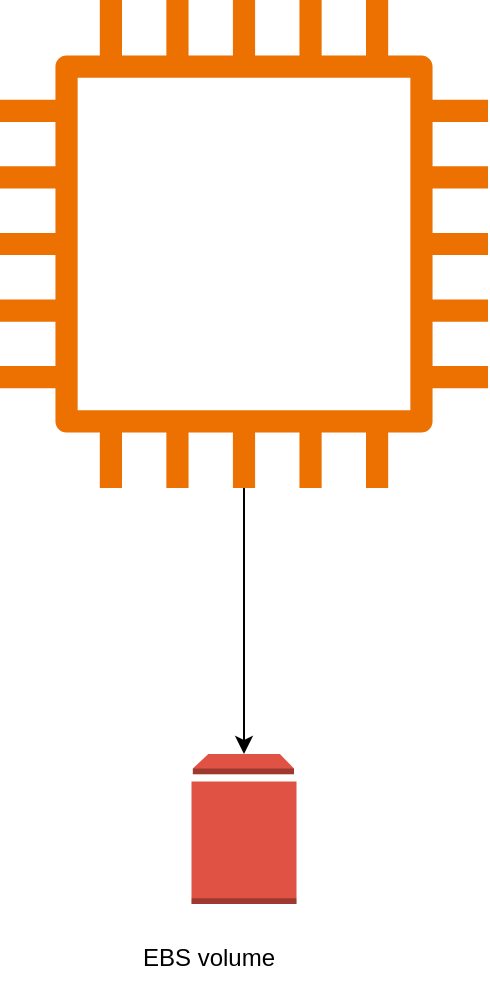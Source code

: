 <mxfile version="26.0.11" pages="5">
  <diagram id="ZJSEUynYbpqVGuFy2GFa" name="Monolithic">
    <mxGraphModel dx="1323" dy="967" grid="0" gridSize="10" guides="1" tooltips="1" connect="1" arrows="1" fold="1" page="0" pageScale="1" pageWidth="827" pageHeight="1169" math="0" shadow="0">
      <root>
        <mxCell id="0" />
        <mxCell id="1" parent="0" />
        <mxCell id="xw8nwb1y8AzhlhE_aosq-1" value="" style="group" vertex="1" connectable="0" parent="1">
          <mxGeometry x="71" y="74" width="244" height="244" as="geometry" />
        </mxCell>
        <mxCell id="xw8nwb1y8AzhlhE_aosq-2" value="" style="sketch=0;outlineConnect=0;fontColor=#232F3E;gradientColor=none;fillColor=#ED7100;strokeColor=none;dashed=0;verticalLabelPosition=bottom;verticalAlign=top;align=center;html=1;fontSize=12;fontStyle=0;aspect=fixed;pointerEvents=1;shape=mxgraph.aws4.instance2;" vertex="1" parent="xw8nwb1y8AzhlhE_aosq-1">
          <mxGeometry width="244" height="244" as="geometry" />
        </mxCell>
        <mxCell id="xw8nwb1y8AzhlhE_aosq-5" value="" style="shape=image;verticalLabelPosition=bottom;labelBackgroundColor=default;verticalAlign=top;aspect=fixed;imageAspect=0;image=https://upload.wikimedia.org/wikipedia/commons/thumb/e/e9/Jenkins_logo.svg/1483px-Jenkins_logo.svg.png;" vertex="1" parent="xw8nwb1y8AzhlhE_aosq-1">
          <mxGeometry x="74" y="59.55" width="84.656" height="116.903" as="geometry" />
        </mxCell>
        <mxCell id="4cW2Etclos8YDCMUYSPg-1" value="" style="outlineConnect=0;dashed=0;verticalLabelPosition=bottom;verticalAlign=top;align=center;html=1;shape=mxgraph.aws3.volume;fillColor=#E05243;gradientColor=none;" vertex="1" parent="1">
          <mxGeometry x="166.75" y="451" width="52.5" height="75" as="geometry" />
        </mxCell>
        <mxCell id="4cW2Etclos8YDCMUYSPg-2" style="edgeStyle=orthogonalEdgeStyle;rounded=0;orthogonalLoop=1;jettySize=auto;html=1;entryX=0.5;entryY=0;entryDx=0;entryDy=0;entryPerimeter=0;" edge="1" parent="1" source="xw8nwb1y8AzhlhE_aosq-2" target="4cW2Etclos8YDCMUYSPg-1">
          <mxGeometry relative="1" as="geometry" />
        </mxCell>
        <mxCell id="eBesJaCpmmaqh-1jpZue-1" value="EBS volume" style="text;html=1;align=center;verticalAlign=middle;resizable=0;points=[];autosize=1;strokeColor=none;fillColor=none;" vertex="1" parent="1">
          <mxGeometry x="133" y="540" width="84" height="26" as="geometry" />
        </mxCell>
      </root>
    </mxGraphModel>
  </diagram>
  <diagram id="taTzox1N2VpIpn76pxyL" name="ASG">
    <mxGraphModel dx="1988" dy="1160" grid="0" gridSize="10" guides="1" tooltips="1" connect="1" arrows="1" fold="1" page="0" pageScale="1" pageWidth="827" pageHeight="1169" math="0" shadow="0">
      <root>
        <mxCell id="0" />
        <mxCell id="1" parent="0" />
        <mxCell id="cARoCcU0C5hK096aahGa-1" value="" style="group" vertex="1" connectable="0" parent="1">
          <mxGeometry x="-373" y="7" width="940.52" height="734" as="geometry" />
        </mxCell>
        <mxCell id="cARoCcU0C5hK096aahGa-2" value="Generic group" style="fillColor=none;strokeColor=#5A6C86;dashed=1;verticalAlign=top;fontStyle=0;fontColor=#5A6C86;whiteSpace=wrap;html=1;" vertex="1" parent="cARoCcU0C5hK096aahGa-1">
          <mxGeometry width="934" height="734" as="geometry" />
        </mxCell>
        <mxCell id="cARoCcU0C5hK096aahGa-3" value="" style="sketch=0;points=[[0,0,0],[0.25,0,0],[0.5,0,0],[0.75,0,0],[1,0,0],[0,1,0],[0.25,1,0],[0.5,1,0],[0.75,1,0],[1,1,0],[0,0.25,0],[0,0.5,0],[0,0.75,0],[1,0.25,0],[1,0.5,0],[1,0.75,0]];outlineConnect=0;fontColor=#232F3E;fillColor=#ED7100;strokeColor=#ffffff;dashed=0;verticalLabelPosition=bottom;verticalAlign=top;align=center;html=1;fontSize=12;fontStyle=0;aspect=fixed;shape=mxgraph.aws4.resourceIcon;resIcon=mxgraph.aws4.auto_scaling2;" vertex="1" parent="cARoCcU0C5hK096aahGa-1">
          <mxGeometry x="428" width="78" height="78" as="geometry" />
        </mxCell>
        <mxCell id="cARoCcU0C5hK096aahGa-4" value="&lt;div style=&quot;&quot;&gt;&lt;span style=&quot;font-size: 21px; background-color: transparent; color: light-dark(rgb(0, 0, 0), rgb(255, 255, 255));&quot;&gt;Jenkins&amp;nbsp;&lt;/span&gt;&lt;/div&gt;&lt;div&gt;&lt;div style=&quot;&quot;&gt;&lt;span style=&quot;font-size: 21px; background-color: transparent; color: light-dark(rgb(0, 0, 0), rgb(255, 255, 255));&quot;&gt;Autoscaling group&lt;/span&gt;&lt;/div&gt;&lt;div style=&quot;&quot;&gt;&lt;font style=&quot;font-size: 21px;&quot;&gt;&lt;br&gt;&lt;/font&gt;&lt;/div&gt;&lt;/div&gt;" style="text;html=1;align=center;verticalAlign=middle;resizable=0;points=[];autosize=1;strokeColor=none;fillColor=none;" vertex="1" parent="cARoCcU0C5hK096aahGa-1">
          <mxGeometry x="368" y="679" width="186" height="88" as="geometry" />
        </mxCell>
        <mxCell id="cARoCcU0C5hK096aahGa-5" style="edgeStyle=orthogonalEdgeStyle;rounded=0;orthogonalLoop=1;jettySize=auto;html=1;" edge="1" parent="cARoCcU0C5hK096aahGa-1" source="cARoCcU0C5hK096aahGa-6" target="cARoCcU0C5hK096aahGa-8">
          <mxGeometry relative="1" as="geometry" />
        </mxCell>
        <mxCell id="cARoCcU0C5hK096aahGa-6" value="" style="sketch=0;outlineConnect=0;fontColor=#232F3E;gradientColor=none;fillColor=#ED7100;strokeColor=none;dashed=0;verticalLabelPosition=bottom;verticalAlign=top;align=center;html=1;fontSize=12;fontStyle=0;aspect=fixed;pointerEvents=1;shape=mxgraph.aws4.instance2;" vertex="1" parent="cARoCcU0C5hK096aahGa-1">
          <mxGeometry x="351.41" y="116" width="244" height="244" as="geometry" />
        </mxCell>
        <mxCell id="cARoCcU0C5hK096aahGa-7" value="" style="shape=image;verticalLabelPosition=bottom;labelBackgroundColor=default;verticalAlign=top;aspect=fixed;imageAspect=0;image=https://upload.wikimedia.org/wikipedia/commons/thumb/e/e9/Jenkins_logo.svg/1483px-Jenkins_logo.svg.png;" vertex="1" parent="cARoCcU0C5hK096aahGa-1">
          <mxGeometry x="431.08" y="179.55" width="84.656" height="116.903" as="geometry" />
        </mxCell>
        <mxCell id="cARoCcU0C5hK096aahGa-8" value="&lt;font style=&quot;font-size: 19px;&quot;&gt;Multi attached EBS Volume&lt;/font&gt;" style="outlineConnect=0;dashed=0;verticalLabelPosition=bottom;verticalAlign=top;align=center;html=1;shape=mxgraph.aws3.volume;fillColor=#E05243;gradientColor=none;" vertex="1" parent="cARoCcU0C5hK096aahGa-1">
          <mxGeometry x="447.16" y="550" width="52.5" height="75" as="geometry" />
        </mxCell>
        <mxCell id="cARoCcU0C5hK096aahGa-9" value="" style="sketch=0;outlineConnect=0;fontColor=#232F3E;gradientColor=none;fillColor=#ED7100;strokeColor=none;dashed=0;verticalLabelPosition=bottom;verticalAlign=top;align=center;html=1;fontSize=12;fontStyle=0;aspect=fixed;pointerEvents=1;shape=mxgraph.aws4.instance2;" vertex="1" parent="cARoCcU0C5hK096aahGa-1">
          <mxGeometry x="625" y="116" width="244" height="244" as="geometry" />
        </mxCell>
        <mxCell id="cARoCcU0C5hK096aahGa-10" value="" style="shape=image;verticalLabelPosition=bottom;labelBackgroundColor=default;verticalAlign=top;aspect=fixed;imageAspect=0;image=https://upload.wikimedia.org/wikipedia/commons/thumb/e/e9/Jenkins_logo.svg/1483px-Jenkins_logo.svg.png;" vertex="1" parent="cARoCcU0C5hK096aahGa-1">
          <mxGeometry x="701" y="179.55" width="84.656" height="116.903" as="geometry" />
        </mxCell>
        <mxCell id="cARoCcU0C5hK096aahGa-11" value="" style="sketch=0;outlineConnect=0;fontColor=#232F3E;gradientColor=none;fillColor=#ED7100;strokeColor=none;dashed=0;verticalLabelPosition=bottom;verticalAlign=top;align=center;html=1;fontSize=12;fontStyle=0;aspect=fixed;pointerEvents=1;shape=mxgraph.aws4.instance2;" vertex="1" parent="cARoCcU0C5hK096aahGa-1">
          <mxGeometry x="31" y="116" width="244" height="244" as="geometry" />
        </mxCell>
        <mxCell id="cARoCcU0C5hK096aahGa-12" value="" style="shape=image;verticalLabelPosition=bottom;labelBackgroundColor=default;verticalAlign=top;aspect=fixed;imageAspect=0;image=https://upload.wikimedia.org/wikipedia/commons/thumb/e/e9/Jenkins_logo.svg/1483px-Jenkins_logo.svg.png;" vertex="1" parent="cARoCcU0C5hK096aahGa-1">
          <mxGeometry x="107" y="179.55" width="84.656" height="116.903" as="geometry" />
        </mxCell>
        <mxCell id="cARoCcU0C5hK096aahGa-13" style="edgeStyle=orthogonalEdgeStyle;rounded=0;orthogonalLoop=1;jettySize=auto;html=1;entryX=0;entryY=0.5;entryDx=0;entryDy=0;entryPerimeter=0;" edge="1" parent="cARoCcU0C5hK096aahGa-1" source="cARoCcU0C5hK096aahGa-11" target="cARoCcU0C5hK096aahGa-8">
          <mxGeometry relative="1" as="geometry">
            <Array as="points">
              <mxPoint x="157" y="588" />
            </Array>
          </mxGeometry>
        </mxCell>
        <mxCell id="cARoCcU0C5hK096aahGa-14" style="edgeStyle=orthogonalEdgeStyle;rounded=0;orthogonalLoop=1;jettySize=auto;html=1;entryX=1;entryY=0.5;entryDx=0;entryDy=0;entryPerimeter=0;" edge="1" parent="cARoCcU0C5hK096aahGa-1" source="cARoCcU0C5hK096aahGa-9" target="cARoCcU0C5hK096aahGa-8">
          <mxGeometry relative="1" as="geometry">
            <Array as="points">
              <mxPoint x="761" y="588" />
            </Array>
          </mxGeometry>
        </mxCell>
      </root>
    </mxGraphModel>
  </diagram>
  <diagram id="6u8MgvM_o4MN1YrLy96u" name="Single node ASG with container">
    <mxGraphModel dx="2564" dy="1689" grid="0" gridSize="10" guides="1" tooltips="1" connect="1" arrows="1" fold="1" page="0" pageScale="1" pageWidth="827" pageHeight="1169" math="0" shadow="0">
      <root>
        <mxCell id="0" />
        <mxCell id="1" parent="0" />
        <mxCell id="Nb26vB0Rd8DbLlLLnqDW-1" value="" style="group" vertex="1" connectable="0" parent="1">
          <mxGeometry x="-430" y="23.98" width="940.52" height="734" as="geometry" />
        </mxCell>
        <mxCell id="Nb26vB0Rd8DbLlLLnqDW-2" value="Generic group" style="fillColor=none;strokeColor=#5A6C86;dashed=1;verticalAlign=top;fontStyle=0;fontColor=#5A6C86;whiteSpace=wrap;html=1;" vertex="1" parent="Nb26vB0Rd8DbLlLLnqDW-1">
          <mxGeometry width="934" height="734" as="geometry" />
        </mxCell>
        <mxCell id="Nb26vB0Rd8DbLlLLnqDW-3" value="" style="sketch=0;points=[[0,0,0],[0.25,0,0],[0.5,0,0],[0.75,0,0],[1,0,0],[0,1,0],[0.25,1,0],[0.5,1,0],[0.75,1,0],[1,1,0],[0,0.25,0],[0,0.5,0],[0,0.75,0],[1,0.25,0],[1,0.5,0],[1,0.75,0]];outlineConnect=0;fontColor=#232F3E;fillColor=#ED7100;strokeColor=#ffffff;dashed=0;verticalLabelPosition=bottom;verticalAlign=top;align=center;html=1;fontSize=12;fontStyle=0;aspect=fixed;shape=mxgraph.aws4.resourceIcon;resIcon=mxgraph.aws4.auto_scaling2;" vertex="1" parent="Nb26vB0Rd8DbLlLLnqDW-1">
          <mxGeometry x="428" width="78" height="78" as="geometry" />
        </mxCell>
        <mxCell id="Nb26vB0Rd8DbLlLLnqDW-9" value="&lt;div style=&quot;&quot;&gt;&lt;span style=&quot;font-size: 21px; background-color: transparent; color: light-dark(rgb(0, 0, 0), rgb(255, 255, 255));&quot;&gt;Jenkins&amp;nbsp;&lt;/span&gt;&lt;/div&gt;&lt;div&gt;&lt;div style=&quot;&quot;&gt;&lt;span style=&quot;font-size: 21px; background-color: transparent; color: light-dark(rgb(0, 0, 0), rgb(255, 255, 255));&quot;&gt;Autoscaling group&lt;/span&gt;&lt;/div&gt;&lt;div style=&quot;&quot;&gt;&lt;font style=&quot;font-size: 21px;&quot;&gt;&lt;br&gt;&lt;/font&gt;&lt;/div&gt;&lt;/div&gt;" style="text;html=1;align=center;verticalAlign=middle;resizable=0;points=[];autosize=1;strokeColor=none;fillColor=none;" vertex="1" parent="Nb26vB0Rd8DbLlLLnqDW-1">
          <mxGeometry x="368" y="679" width="186" height="88" as="geometry" />
        </mxCell>
        <mxCell id="6yIquAV86lpRmFAq-0AP-9" style="edgeStyle=orthogonalEdgeStyle;rounded=0;orthogonalLoop=1;jettySize=auto;html=1;" edge="1" parent="Nb26vB0Rd8DbLlLLnqDW-1" source="Nb26vB0Rd8DbLlLLnqDW-5" target="6yIquAV86lpRmFAq-0AP-1">
          <mxGeometry relative="1" as="geometry" />
        </mxCell>
        <mxCell id="Nb26vB0Rd8DbLlLLnqDW-5" value="" style="sketch=0;outlineConnect=0;fontColor=#232F3E;gradientColor=none;fillColor=#ED7100;strokeColor=none;dashed=0;verticalLabelPosition=bottom;verticalAlign=top;align=center;html=1;fontSize=12;fontStyle=0;aspect=fixed;pointerEvents=1;shape=mxgraph.aws4.instance2;" vertex="1" parent="Nb26vB0Rd8DbLlLLnqDW-1">
          <mxGeometry x="301" y="100" width="350" height="350" as="geometry" />
        </mxCell>
        <mxCell id="6yIquAV86lpRmFAq-0AP-1" value="&lt;font style=&quot;font-size: 19px;&quot;&gt;&amp;nbsp;EBS Volume&lt;/font&gt;" style="outlineConnect=0;dashed=0;verticalLabelPosition=bottom;verticalAlign=top;align=center;html=1;shape=mxgraph.aws3.volume;fillColor=#E05243;gradientColor=none;" vertex="1" parent="Nb26vB0Rd8DbLlLLnqDW-1">
          <mxGeometry x="447.16" y="550" width="52.5" height="75" as="geometry" />
        </mxCell>
        <mxCell id="aUvg5GxR_0z0weIkDWmF-1" value="" style="group" vertex="1" connectable="0" parent="Nb26vB0Rd8DbLlLLnqDW-1">
          <mxGeometry x="438.5" y="165" width="57" height="108" as="geometry" />
        </mxCell>
        <mxCell id="aUvg5GxR_0z0weIkDWmF-2" value="" style="image;sketch=0;aspect=fixed;html=1;points=[];align=center;fontSize=12;image=img/lib/mscae/Docker.svg;" vertex="1" parent="aUvg5GxR_0z0weIkDWmF-1">
          <mxGeometry x="2.142" y="56.455" width="54.858" height="44.983" as="geometry" />
        </mxCell>
        <mxCell id="aUvg5GxR_0z0weIkDWmF-3" value="" style="shape=image;verticalLabelPosition=bottom;labelBackgroundColor=default;verticalAlign=top;aspect=fixed;imageAspect=0;image=https://upload.wikimedia.org/wikipedia/commons/thumb/e/e9/Jenkins_logo.svg/1483px-Jenkins_logo.svg.png;" vertex="1" parent="aUvg5GxR_0z0weIkDWmF-1">
          <mxGeometry width="47.776" height="65.975" as="geometry" />
        </mxCell>
        <mxCell id="aUvg5GxR_0z0weIkDWmF-9" value="" style="group" vertex="1" connectable="0" parent="Nb26vB0Rd8DbLlLLnqDW-1">
          <mxGeometry x="376" y="293" width="57" height="108" as="geometry" />
        </mxCell>
        <mxCell id="aUvg5GxR_0z0weIkDWmF-10" value="" style="image;sketch=0;aspect=fixed;html=1;points=[];align=center;fontSize=12;image=img/lib/mscae/Docker.svg;" vertex="1" parent="aUvg5GxR_0z0weIkDWmF-9">
          <mxGeometry x="2.142" y="56.455" width="54.858" height="44.983" as="geometry" />
        </mxCell>
        <mxCell id="aUvg5GxR_0z0weIkDWmF-11" value="" style="shape=image;verticalLabelPosition=bottom;labelBackgroundColor=default;verticalAlign=top;aspect=fixed;imageAspect=0;image=https://upload.wikimedia.org/wikipedia/commons/thumb/e/e9/Jenkins_logo.svg/1483px-Jenkins_logo.svg.png;" vertex="1" parent="aUvg5GxR_0z0weIkDWmF-9">
          <mxGeometry width="47.776" height="65.975" as="geometry" />
        </mxCell>
        <mxCell id="aUvg5GxR_0z0weIkDWmF-12" value="" style="group" vertex="1" connectable="0" parent="Nb26vB0Rd8DbLlLLnqDW-1">
          <mxGeometry x="512" y="285" width="57" height="108" as="geometry" />
        </mxCell>
        <mxCell id="aUvg5GxR_0z0weIkDWmF-13" value="&lt;span style=&quot;color: rgba(0, 0, 0, 0); font-family: monospace; font-size: 0px; text-align: start;&quot;&gt;%3CmxGraphModel%3E%3Croot%3E%3CmxCell%20id%3D%220%22%2F%3E%3CmxCell%20id%3D%221%22%20parent%3D%220%22%2F%3E%3CmxCell%20id%3D%222%22%20value%3D%22%22%20style%3D%22group%22%20vertex%3D%221%22%20connectable%3D%220%22%20parent%3D%221%22%3E%3CmxGeometry%20x%3D%227%22%20y%3D%22172%22%20width%3D%2257%22%20height%3D%22108%22%20as%3D%22geometry%22%2F%3E%3C%2FmxCell%3E%3CmxCell%20id%3D%223%22%20value%3D%22%22%20style%3D%22image%3Bsketch%3D0%3Baspect%3Dfixed%3Bhtml%3D1%3Bpoints%3D%5B%5D%3Balign%3Dcenter%3BfontSize%3D12%3Bimage%3Dimg%2Flib%2Fmscae%2FDocker.svg%3B%22%20vertex%3D%221%22%20parent%3D%222%22%3E%3CmxGeometry%20x%3D%222.142%22%20y%3D%2256.455%22%20width%3D%2254.858%22%20height%3D%2244.983%22%20as%3D%22geometry%22%2F%3E%3C%2FmxCell%3E%3CmxCell%20id%3D%224%22%20value%3D%22%22%20style%3D%22shape%3Dimage%3BverticalLabelPosition%3Dbottom%3BlabelBackgroundColor%3Ddefault%3BverticalAlign%3Dtop%3Baspect%3Dfixed%3BimageAspect%3D0%3Bimage%3Dhttps%3A%2F%2Fupload.wikimedia.org%2Fwikipedia%2Fcommons%2Fthumb%2Fe%2Fe9%2FJenkins_logo.svg%2F1483px-Jenkins_logo.svg.png%3B%22%20vertex%3D%221%22%20parent%3D%222%22%3E%3CmxGeometry%20width%3D%2247.776%22%20height%3D%2265.975%22%20as%3D%22geometry%22%2F%3E%3C%2FmxCell%3E%3C%2Froot%3E%3C%2FmxGraphModel%3E&lt;/span&gt;" style="image;sketch=0;aspect=fixed;html=1;points=[];align=center;fontSize=12;image=img/lib/mscae/Docker.svg;" vertex="1" parent="aUvg5GxR_0z0weIkDWmF-12">
          <mxGeometry x="2.142" y="56.455" width="54.858" height="44.983" as="geometry" />
        </mxCell>
        <mxCell id="aUvg5GxR_0z0weIkDWmF-14" value="" style="shape=image;verticalLabelPosition=bottom;labelBackgroundColor=default;verticalAlign=top;aspect=fixed;imageAspect=0;image=https://upload.wikimedia.org/wikipedia/commons/thumb/e/e9/Jenkins_logo.svg/1483px-Jenkins_logo.svg.png;" vertex="1" parent="aUvg5GxR_0z0weIkDWmF-12">
          <mxGeometry width="47.776" height="65.975" as="geometry" />
        </mxCell>
        <mxCell id="aUvg5GxR_0z0weIkDWmF-15" value="" style="rounded=0;whiteSpace=wrap;html=1;" vertex="1" parent="1">
          <mxGeometry x="1066" y="-98" width="1238" height="756" as="geometry" />
        </mxCell>
        <mxCell id="aUvg5GxR_0z0weIkDWmF-19" style="edgeStyle=orthogonalEdgeStyle;rounded=0;orthogonalLoop=1;jettySize=auto;html=1;" edge="1" parent="1" source="aUvg5GxR_0z0weIkDWmF-16" target="aUvg5GxR_0z0weIkDWmF-18">
          <mxGeometry relative="1" as="geometry">
            <Array as="points">
              <mxPoint x="1221" y="610" />
            </Array>
          </mxGeometry>
        </mxCell>
        <mxCell id="aUvg5GxR_0z0weIkDWmF-16" value="&lt;span style=&quot;color: rgba(0, 0, 0, 0); font-family: monospace; font-size: 0px; text-align: start;&quot;&gt;%3CmxGraphModel%3E%3Croot%3E%3CmxCell%20id%3D%220%22%2F%3E%3CmxCell%20id%3D%221%22%20parent%3D%220%22%2F%3E%3CmxCell%20id%3D%222%22%20value%3D%22%22%20style%3D%22group%22%20vertex%3D%221%22%20connectable%3D%220%22%20parent%3D%221%22%3E%3CmxGeometry%20x%3D%227%22%20y%3D%22172%22%20width%3D%2257%22%20height%3D%22108%22%20as%3D%22geometry%22%2F%3E%3C%2FmxCell%3E%3CmxCell%20id%3D%223%22%20value%3D%22%22%20style%3D%22image%3Bsketch%3D0%3Baspect%3Dfixed%3Bhtml%3D1%3Bpoints%3D%5B%5D%3Balign%3Dcenter%3BfontSize%3D12%3Bimage%3Dimg%2Flib%2Fmscae%2FDocker.svg%3B%22%20vertex%3D%221%22%20parent%3D%222%22%3E%3CmxGeometry%20x%3D%222.142%22%20y%3D%2256.455%22%20width%3D%2254.858%22%20height%3D%2244.983%22%20as%3D%22geometry%22%2F%3E%3C%2FmxCell%3E%3CmxCell%20id%3D%224%22%20value%3D%22%22%20style%3D%22shape%3Dimage%3BverticalLabelPosition%3Dbottom%3BlabelBackgroundColor%3Ddefault%3BverticalAlign%3Dtop%3Baspect%3Dfixed%3BimageAspect%3D0%3Bimage%3Dhttps%3A%2F%2Fupload.wikimedia.org%2Fwikipedia%2Fcommons%2Fthumb%2Fe%2Fe9%2FJenkins_logo.svg%2F1483px-Jenkins_logo.svg.png%3B%22%20vertex%3D%221%22%20parent%3D%222%22%3E%3CmxGeometry%20width%3D%2247.776%22%20height%3D%2265.975%22%20as%3D%22geometry%22%2F%3E%3C%2FmxCell%3E%3C%2Froot%3E%3C%2FmxGraphModel%3E&lt;/span&gt;" style="image;sketch=0;aspect=fixed;html=1;points=[];align=center;fontSize=12;image=img/lib/mscae/Docker.svg;" vertex="1" parent="1">
          <mxGeometry x="1141" y="22" width="179.26" height="147" as="geometry" />
        </mxCell>
        <mxCell id="aUvg5GxR_0z0weIkDWmF-17" value="" style="shape=image;verticalLabelPosition=bottom;labelBackgroundColor=default;verticalAlign=top;aspect=fixed;imageAspect=0;image=https://upload.wikimedia.org/wikipedia/commons/thumb/e/e9/Jenkins_logo.svg/1483px-Jenkins_logo.svg.png;" vertex="1" parent="1">
          <mxGeometry x="1206.74" y="-40" width="47.776" height="65.975" as="geometry" />
        </mxCell>
        <mxCell id="aUvg5GxR_0z0weIkDWmF-18" value="&lt;font style=&quot;font-size: 17px;&quot;&gt;Docker volume&lt;/font&gt;" style="rounded=0;whiteSpace=wrap;html=1;" vertex="1" parent="1">
          <mxGeometry x="1603" y="580" width="120" height="60" as="geometry" />
        </mxCell>
        <mxCell id="aUvg5GxR_0z0weIkDWmF-25" style="edgeStyle=orthogonalEdgeStyle;rounded=0;orthogonalLoop=1;jettySize=auto;html=1;entryX=1;entryY=0.5;entryDx=0;entryDy=0;exitX=0.48;exitY=1.014;exitDx=0;exitDy=0;exitPerimeter=0;" edge="1" parent="1" source="aUvg5GxR_0z0weIkDWmF-20" target="aUvg5GxR_0z0weIkDWmF-18">
          <mxGeometry relative="1" as="geometry">
            <Array as="points">
              <mxPoint x="2071" y="610" />
            </Array>
          </mxGeometry>
        </mxCell>
        <mxCell id="aUvg5GxR_0z0weIkDWmF-20" value="&lt;span style=&quot;color: rgba(0, 0, 0, 0); font-family: monospace; font-size: 0px; text-align: start;&quot;&gt;%3CmxGraphModel%3E%3Croot%3E%3CmxCell%20id%3D%220%22%2F%3E%3CmxCell%20id%3D%221%22%20parent%3D%220%22%2F%3E%3CmxCell%20id%3D%222%22%20value%3D%22%22%20style%3D%22group%22%20vertex%3D%221%22%20connectable%3D%220%22%20parent%3D%221%22%3E%3CmxGeometry%20x%3D%227%22%20y%3D%22172%22%20width%3D%2257%22%20height%3D%22108%22%20as%3D%22geometry%22%2F%3E%3C%2FmxCell%3E%3CmxCell%20id%3D%223%22%20value%3D%22%22%20style%3D%22image%3Bsketch%3D0%3Baspect%3Dfixed%3Bhtml%3D1%3Bpoints%3D%5B%5D%3Balign%3Dcenter%3BfontSize%3D12%3Bimage%3Dimg%2Flib%2Fmscae%2FDocker.svg%3B%22%20vertex%3D%221%22%20parent%3D%222%22%3E%3CmxGeometry%20x%3D%222.142%22%20y%3D%2256.455%22%20width%3D%2254.858%22%20height%3D%2244.983%22%20as%3D%22geometry%22%2F%3E%3C%2FmxCell%3E%3CmxCell%20id%3D%224%22%20value%3D%22%22%20style%3D%22shape%3Dimage%3BverticalLabelPosition%3Dbottom%3BlabelBackgroundColor%3Ddefault%3BverticalAlign%3Dtop%3Baspect%3Dfixed%3BimageAspect%3D0%3Bimage%3Dhttps%3A%2F%2Fupload.wikimedia.org%2Fwikipedia%2Fcommons%2Fthumb%2Fe%2Fe9%2FJenkins_logo.svg%2F1483px-Jenkins_logo.svg.png%3B%22%20vertex%3D%221%22%20parent%3D%222%22%3E%3CmxGeometry%20width%3D%2247.776%22%20height%3D%2265.975%22%20as%3D%22geometry%22%2F%3E%3C%2FmxCell%3E%3C%2Froot%3E%3C%2FmxGraphModel%3E&lt;/span&gt;" style="image;sketch=0;aspect=fixed;html=1;points=[];align=center;fontSize=12;image=img/lib/mscae/Docker.svg;" vertex="1" parent="1">
          <mxGeometry x="1985" y="25.98" width="179.26" height="147" as="geometry" />
        </mxCell>
        <mxCell id="aUvg5GxR_0z0weIkDWmF-21" value="" style="shape=image;verticalLabelPosition=bottom;labelBackgroundColor=default;verticalAlign=top;aspect=fixed;imageAspect=0;image=https://upload.wikimedia.org/wikipedia/commons/thumb/e/e9/Jenkins_logo.svg/1483px-Jenkins_logo.svg.png;" vertex="1" parent="1">
          <mxGeometry x="2055" y="-24" width="47.776" height="65.975" as="geometry" />
        </mxCell>
        <mxCell id="aUvg5GxR_0z0weIkDWmF-24" style="edgeStyle=orthogonalEdgeStyle;rounded=0;orthogonalLoop=1;jettySize=auto;html=1;entryX=0.5;entryY=0;entryDx=0;entryDy=0;" edge="1" parent="1" source="aUvg5GxR_0z0weIkDWmF-22" target="aUvg5GxR_0z0weIkDWmF-18">
          <mxGeometry relative="1" as="geometry" />
        </mxCell>
        <mxCell id="aUvg5GxR_0z0weIkDWmF-22" value="&lt;span style=&quot;color: rgba(0, 0, 0, 0); font-family: monospace; font-size: 0px; text-align: start;&quot;&gt;%3CmxGraphModel%3E%3Croot%3E%3CmxCell%20id%3D%220%22%2F%3E%3CmxCell%20id%3D%221%22%20parent%3D%220%22%2F%3E%3CmxCell%20id%3D%222%22%20value%3D%22%22%20style%3D%22group%22%20vertex%3D%221%22%20connectable%3D%220%22%20parent%3D%221%22%3E%3CmxGeometry%20x%3D%227%22%20y%3D%22172%22%20width%3D%2257%22%20height%3D%22108%22%20as%3D%22geometry%22%2F%3E%3C%2FmxCell%3E%3CmxCell%20id%3D%223%22%20value%3D%22%22%20style%3D%22image%3Bsketch%3D0%3Baspect%3Dfixed%3Bhtml%3D1%3Bpoints%3D%5B%5D%3Balign%3Dcenter%3BfontSize%3D12%3Bimage%3Dimg%2Flib%2Fmscae%2FDocker.svg%3B%22%20vertex%3D%221%22%20parent%3D%222%22%3E%3CmxGeometry%20x%3D%222.142%22%20y%3D%2256.455%22%20width%3D%2254.858%22%20height%3D%2244.983%22%20as%3D%22geometry%22%2F%3E%3C%2FmxCell%3E%3CmxCell%20id%3D%224%22%20value%3D%22%22%20style%3D%22shape%3Dimage%3BverticalLabelPosition%3Dbottom%3BlabelBackgroundColor%3Ddefault%3BverticalAlign%3Dtop%3Baspect%3Dfixed%3BimageAspect%3D0%3Bimage%3Dhttps%3A%2F%2Fupload.wikimedia.org%2Fwikipedia%2Fcommons%2Fthumb%2Fe%2Fe9%2FJenkins_logo.svg%2F1483px-Jenkins_logo.svg.png%3B%22%20vertex%3D%221%22%20parent%3D%222%22%3E%3CmxGeometry%20width%3D%2247.776%22%20height%3D%2265.975%22%20as%3D%22geometry%22%2F%3E%3C%2FmxCell%3E%3C%2Froot%3E%3C%2FmxGraphModel%3E&lt;/span&gt;" style="image;sketch=0;aspect=fixed;html=1;points=[];align=center;fontSize=12;image=img/lib/mscae/Docker.svg;" vertex="1" parent="1">
          <mxGeometry x="1573.37" y="23.98" width="179.26" height="147" as="geometry" />
        </mxCell>
        <mxCell id="aUvg5GxR_0z0weIkDWmF-23" value="" style="shape=image;verticalLabelPosition=bottom;labelBackgroundColor=default;verticalAlign=top;aspect=fixed;imageAspect=0;image=https://upload.wikimedia.org/wikipedia/commons/thumb/e/e9/Jenkins_logo.svg/1483px-Jenkins_logo.svg.png;" vertex="1" parent="1">
          <mxGeometry x="1637" y="-42" width="47.776" height="65.975" as="geometry" />
        </mxCell>
        <mxCell id="aUvg5GxR_0z0weIkDWmF-26" value="&lt;font style=&quot;font-size: 19px;&quot;&gt;EBS volume&lt;/font&gt;" style="outlineConnect=0;dashed=0;verticalLabelPosition=bottom;verticalAlign=top;align=center;html=1;shape=mxgraph.aws3.volume;fillColor=#E05243;gradientColor=none;" vertex="1" parent="1">
          <mxGeometry x="1637" y="855" width="52.5" height="75" as="geometry" />
        </mxCell>
        <mxCell id="aUvg5GxR_0z0weIkDWmF-27" style="edgeStyle=orthogonalEdgeStyle;rounded=0;orthogonalLoop=1;jettySize=auto;html=1;entryX=0.5;entryY=0;entryDx=0;entryDy=0;entryPerimeter=0;" edge="1" parent="1" source="aUvg5GxR_0z0weIkDWmF-18" target="aUvg5GxR_0z0weIkDWmF-26">
          <mxGeometry relative="1" as="geometry" />
        </mxCell>
      </root>
    </mxGraphModel>
  </diagram>
  <diagram name="ASG with Container" id="1Uf6KdAVt0z81S5UeJo2">
    <mxGraphModel dx="2785" dy="1450" grid="0" gridSize="10" guides="1" tooltips="1" connect="1" arrows="1" fold="1" page="0" pageScale="1" pageWidth="827" pageHeight="1169" math="0" shadow="0">
      <root>
        <mxCell id="0" />
        <mxCell id="1" parent="0" />
        <mxCell id="EntDGYm6w66LLKDEG243-4" value="" style="group" vertex="1" connectable="0" parent="1">
          <mxGeometry x="-352" y="23" width="940.52" height="796" as="geometry" />
        </mxCell>
        <mxCell id="EntDGYm6w66LLKDEG243-3" value="Generic group" style="fillColor=none;strokeColor=#5A6C86;dashed=1;verticalAlign=top;fontStyle=0;fontColor=#5A6C86;whiteSpace=wrap;html=1;" vertex="1" parent="EntDGYm6w66LLKDEG243-4">
          <mxGeometry width="934" height="796" as="geometry" />
        </mxCell>
        <mxCell id="EntDGYm6w66LLKDEG243-2" value="" style="sketch=0;points=[[0,0,0],[0.25,0,0],[0.5,0,0],[0.75,0,0],[1,0,0],[0,1,0],[0.25,1,0],[0.5,1,0],[0.75,1,0],[1,1,0],[0,0.25,0],[0,0.5,0],[0,0.75,0],[1,0.25,0],[1,0.5,0],[1,0.75,0]];outlineConnect=0;fontColor=#232F3E;fillColor=#ED7100;strokeColor=#ffffff;dashed=0;verticalLabelPosition=bottom;verticalAlign=top;align=center;html=1;fontSize=12;fontStyle=0;aspect=fixed;shape=mxgraph.aws4.resourceIcon;resIcon=mxgraph.aws4.auto_scaling2;" vertex="1" parent="EntDGYm6w66LLKDEG243-4">
          <mxGeometry x="428" width="78" height="78" as="geometry" />
        </mxCell>
        <mxCell id="EntDGYm6w66LLKDEG243-10" value="" style="group" vertex="1" connectable="0" parent="EntDGYm6w66LLKDEG243-4">
          <mxGeometry x="345" y="154" width="244" height="244" as="geometry" />
        </mxCell>
        <mxCell id="EntDGYm6w66LLKDEG243-6" value="" style="sketch=0;outlineConnect=0;fontColor=#232F3E;gradientColor=none;fillColor=#ED7100;strokeColor=none;dashed=0;verticalLabelPosition=bottom;verticalAlign=top;align=center;html=1;fontSize=12;fontStyle=0;aspect=fixed;pointerEvents=1;shape=mxgraph.aws4.instance2;" vertex="1" parent="EntDGYm6w66LLKDEG243-10">
          <mxGeometry width="244" height="244" as="geometry" />
        </mxCell>
        <mxCell id="EntDGYm6w66LLKDEG243-8" value="" style="group" vertex="1" connectable="0" parent="EntDGYm6w66LLKDEG243-10">
          <mxGeometry x="71.5" y="27" width="101" height="182" as="geometry" />
        </mxCell>
        <mxCell id="EntDGYm6w66LLKDEG243-7" value="" style="image;sketch=0;aspect=fixed;html=1;points=[];align=center;fontSize=12;image=img/lib/mscae/Docker.svg;" vertex="1" parent="EntDGYm6w66LLKDEG243-8">
          <mxGeometry x="3.796" y="95.136" width="97.204" height="79.707" as="geometry" />
        </mxCell>
        <mxCell id="EntDGYm6w66LLKDEG243-1" value="" style="shape=image;verticalLabelPosition=bottom;labelBackgroundColor=default;verticalAlign=top;aspect=fixed;imageAspect=0;image=https://upload.wikimedia.org/wikipedia/commons/thumb/e/e9/Jenkins_logo.svg/1483px-Jenkins_logo.svg.png;" vertex="1" parent="EntDGYm6w66LLKDEG243-8">
          <mxGeometry width="84.73" height="117" as="geometry" />
        </mxCell>
        <mxCell id="EntDGYm6w66LLKDEG243-9" value="&lt;div style=&quot;&quot;&gt;&lt;span style=&quot;font-size: 21px; background-color: transparent; color: light-dark(rgb(0, 0, 0), rgb(255, 255, 255));&quot;&gt;Jenkins&amp;nbsp;&lt;/span&gt;&lt;/div&gt;&lt;div&gt;&lt;div style=&quot;&quot;&gt;&lt;span style=&quot;font-size: 21px; background-color: transparent; color: light-dark(rgb(0, 0, 0), rgb(255, 255, 255));&quot;&gt;Autoscaling group&lt;/span&gt;&lt;/div&gt;&lt;div style=&quot;&quot;&gt;&lt;font style=&quot;font-size: 21px;&quot;&gt;&lt;br&gt;&lt;/font&gt;&lt;/div&gt;&lt;/div&gt;" style="text;html=1;align=center;verticalAlign=middle;resizable=0;points=[];autosize=1;strokeColor=none;fillColor=none;" vertex="1" parent="EntDGYm6w66LLKDEG243-4">
          <mxGeometry x="374" y="741" width="186" height="88" as="geometry" />
        </mxCell>
        <mxCell id="F4sKljqOkiGXAvHkKdOx-1" value="" style="sketch=0;outlineConnect=0;fontColor=#232F3E;gradientColor=none;fillColor=#ED7100;strokeColor=none;dashed=0;verticalLabelPosition=bottom;verticalAlign=top;align=center;html=1;fontSize=12;fontStyle=1;aspect=fixed;pointerEvents=1;shape=mxgraph.aws4.instance2;" vertex="1" parent="EntDGYm6w66LLKDEG243-4">
          <mxGeometry x="648" y="56" width="244" height="244" as="geometry" />
        </mxCell>
        <mxCell id="F4sKljqOkiGXAvHkKdOx-3" value="" style="sketch=0;outlineConnect=0;fontColor=#232F3E;gradientColor=none;fillColor=#ED7100;strokeColor=none;dashed=0;verticalLabelPosition=bottom;verticalAlign=top;align=center;html=1;fontSize=12;fontStyle=0;aspect=fixed;pointerEvents=1;shape=mxgraph.aws4.instance2;" vertex="1" parent="EntDGYm6w66LLKDEG243-4">
          <mxGeometry x="22" y="60" width="244" height="244" as="geometry" />
        </mxCell>
        <mxCell id="h04wchHDQrKurdTswWdu-1" value="&lt;span style=&quot;font-size: 19px;&quot;&gt;Multi attached EBS Volume&lt;/span&gt;" style="outlineConnect=0;dashed=0;verticalLabelPosition=bottom;verticalAlign=top;align=center;html=1;shape=mxgraph.aws3.volume;fillColor=#E05243;gradientColor=none;" vertex="1" parent="EntDGYm6w66LLKDEG243-4">
          <mxGeometry x="440.75" y="574" width="52.5" height="75" as="geometry" />
        </mxCell>
        <mxCell id="h04wchHDQrKurdTswWdu-2" style="edgeStyle=orthogonalEdgeStyle;rounded=0;orthogonalLoop=1;jettySize=auto;html=1;entryX=0;entryY=0.5;entryDx=0;entryDy=0;entryPerimeter=0;" edge="1" parent="EntDGYm6w66LLKDEG243-4" source="F4sKljqOkiGXAvHkKdOx-3" target="h04wchHDQrKurdTswWdu-1">
          <mxGeometry relative="1" as="geometry">
            <Array as="points">
              <mxPoint x="144" y="612" />
            </Array>
          </mxGeometry>
        </mxCell>
        <mxCell id="h04wchHDQrKurdTswWdu-3" style="edgeStyle=orthogonalEdgeStyle;rounded=0;orthogonalLoop=1;jettySize=auto;html=1;entryX=1;entryY=0.5;entryDx=0;entryDy=0;entryPerimeter=0;" edge="1" parent="EntDGYm6w66LLKDEG243-4" source="F4sKljqOkiGXAvHkKdOx-1" target="h04wchHDQrKurdTswWdu-1">
          <mxGeometry relative="1" as="geometry">
            <Array as="points">
              <mxPoint x="770" y="612" />
            </Array>
          </mxGeometry>
        </mxCell>
        <mxCell id="h04wchHDQrKurdTswWdu-4" style="edgeStyle=orthogonalEdgeStyle;rounded=0;orthogonalLoop=1;jettySize=auto;html=1;" edge="1" parent="EntDGYm6w66LLKDEG243-4" source="EntDGYm6w66LLKDEG243-6" target="h04wchHDQrKurdTswWdu-1">
          <mxGeometry relative="1" as="geometry" />
        </mxCell>
        <mxCell id="h04wchHDQrKurdTswWdu-5" value="" style="group" vertex="1" connectable="0" parent="EntDGYm6w66LLKDEG243-4">
          <mxGeometry x="94" y="84" width="101" height="182" as="geometry" />
        </mxCell>
        <mxCell id="h04wchHDQrKurdTswWdu-6" value="" style="image;sketch=0;aspect=fixed;html=1;points=[];align=center;fontSize=12;image=img/lib/mscae/Docker.svg;" vertex="1" parent="h04wchHDQrKurdTswWdu-5">
          <mxGeometry x="3.796" y="95.136" width="97.204" height="79.707" as="geometry" />
        </mxCell>
        <mxCell id="h04wchHDQrKurdTswWdu-7" value="" style="shape=image;verticalLabelPosition=bottom;labelBackgroundColor=default;verticalAlign=top;aspect=fixed;imageAspect=0;image=https://upload.wikimedia.org/wikipedia/commons/thumb/e/e9/Jenkins_logo.svg/1483px-Jenkins_logo.svg.png;" vertex="1" parent="h04wchHDQrKurdTswWdu-5">
          <mxGeometry width="84.656" height="116.903" as="geometry" />
        </mxCell>
        <mxCell id="h04wchHDQrKurdTswWdu-9" value="" style="group" vertex="1" connectable="0" parent="EntDGYm6w66LLKDEG243-4">
          <mxGeometry x="725" y="91" width="101" height="182" as="geometry" />
        </mxCell>
        <mxCell id="h04wchHDQrKurdTswWdu-10" value="" style="image;sketch=0;aspect=fixed;html=1;points=[];align=center;fontSize=12;image=img/lib/mscae/Docker.svg;" vertex="1" parent="h04wchHDQrKurdTswWdu-9">
          <mxGeometry x="3.796" y="95.136" width="97.204" height="79.707" as="geometry" />
        </mxCell>
        <mxCell id="h04wchHDQrKurdTswWdu-11" value="" style="shape=image;verticalLabelPosition=bottom;labelBackgroundColor=default;verticalAlign=top;aspect=fixed;imageAspect=0;image=https://upload.wikimedia.org/wikipedia/commons/thumb/e/e9/Jenkins_logo.svg/1483px-Jenkins_logo.svg.png;" vertex="1" parent="h04wchHDQrKurdTswWdu-9">
          <mxGeometry width="84.656" height="116.903" as="geometry" />
        </mxCell>
        <mxCell id="HaEMwPRLrdOb5ZjlrBAg-2" style="edgeStyle=orthogonalEdgeStyle;rounded=0;orthogonalLoop=1;jettySize=auto;html=1;" edge="1" parent="1" source="HaEMwPRLrdOb5ZjlrBAg-1">
          <mxGeometry relative="1" as="geometry">
            <mxPoint x="-354" y="329" as="targetPoint" />
          </mxGeometry>
        </mxCell>
        <mxCell id="HaEMwPRLrdOb5ZjlrBAg-1" value="Amazon ECR" style="sketch=0;outlineConnect=0;fontColor=#232F3E;gradientColor=none;strokeColor=#ffffff;fillColor=#232F3E;dashed=0;verticalLabelPosition=middle;verticalAlign=bottom;align=center;html=1;whiteSpace=wrap;fontSize=10;fontStyle=1;spacing=3;shape=mxgraph.aws4.productIcon;prIcon=mxgraph.aws4.ecr;" vertex="1" parent="1">
          <mxGeometry x="-648" y="232" width="154" height="194" as="geometry" />
        </mxCell>
        <mxCell id="L10A0BELWrlzIv014bwS-1" value="" style="sketch=0;outlineConnect=0;fontColor=#232F3E;gradientColor=none;fillColor=#8C4FFF;strokeColor=none;dashed=0;verticalLabelPosition=bottom;verticalAlign=top;align=center;html=1;fontSize=12;fontStyle=0;aspect=fixed;pointerEvents=1;shape=mxgraph.aws4.application_load_balancer;" vertex="1" parent="1">
          <mxGeometry x="807" y="334.5" width="173" height="173" as="geometry" />
        </mxCell>
        <mxCell id="L10A0BELWrlzIv014bwS-2" style="edgeStyle=orthogonalEdgeStyle;rounded=0;orthogonalLoop=1;jettySize=auto;html=1;" edge="1" parent="1" source="EntDGYm6w66LLKDEG243-3" target="L10A0BELWrlzIv014bwS-1">
          <mxGeometry relative="1" as="geometry" />
        </mxCell>
        <mxCell id="L10A0BELWrlzIv014bwS-3" value="&lt;font style=&quot;font-size: 22px;&quot;&gt;ALB&lt;/font&gt;" style="text;html=1;align=center;verticalAlign=middle;resizable=0;points=[];autosize=1;strokeColor=none;fillColor=none;" vertex="1" parent="1">
          <mxGeometry x="866" y="530" width="60" height="38" as="geometry" />
        </mxCell>
      </root>
    </mxGraphModel>
  </diagram>
  <diagram id="ewPrjftkT2I5p2IOo0nm" name="ECS - Fargate">
    <mxGraphModel dx="1459" dy="773" grid="0" gridSize="10" guides="1" tooltips="1" connect="1" arrows="1" fold="1" page="0" pageScale="1" pageWidth="827" pageHeight="1169" math="0" shadow="0">
      <root>
        <mxCell id="0" />
        <mxCell id="1" parent="0" />
        <mxCell id="Vej7qEqK42ZmahRAWiVZ-1" value="Amazon ECS" style="sketch=0;outlineConnect=0;fontColor=#232F3E;gradientColor=none;strokeColor=#ffffff;fillColor=#232F3E;dashed=0;verticalLabelPosition=middle;verticalAlign=bottom;align=center;html=1;whiteSpace=wrap;fontSize=10;fontStyle=1;spacing=3;shape=mxgraph.aws4.productIcon;prIcon=mxgraph.aws4.ecs;" vertex="1" parent="1">
          <mxGeometry x="-11" y="16" width="80" height="100" as="geometry" />
        </mxCell>
        <mxCell id="qHtYOI8JjE5ci89FW8eh-2" value="" style="edgeStyle=orthogonalEdgeStyle;rounded=0;orthogonalLoop=1;jettySize=auto;html=1;" edge="1" parent="1" source="Vej7qEqK42ZmahRAWiVZ-2" target="qHtYOI8JjE5ci89FW8eh-1">
          <mxGeometry relative="1" as="geometry" />
        </mxCell>
        <mxCell id="Vej7qEqK42ZmahRAWiVZ-2" value="Generic group" style="fillColor=none;strokeColor=#5A6C86;dashed=1;verticalAlign=top;fontStyle=0;fontColor=#5A6C86;whiteSpace=wrap;html=1;" vertex="1" parent="1">
          <mxGeometry x="-11" y="16" width="489" height="338" as="geometry" />
        </mxCell>
        <mxCell id="Vej7qEqK42ZmahRAWiVZ-3" value="AWS Fargate" style="sketch=0;outlineConnect=0;fontColor=#232F3E;gradientColor=none;strokeColor=#ffffff;fillColor=#232F3E;dashed=0;verticalLabelPosition=middle;verticalAlign=bottom;align=center;html=1;whiteSpace=wrap;fontSize=10;fontStyle=1;spacing=3;shape=mxgraph.aws4.productIcon;prIcon=mxgraph.aws4.fargate;" vertex="1" parent="1">
          <mxGeometry x="189" y="154" width="80" height="100" as="geometry" />
        </mxCell>
        <mxCell id="NEC5eDP0PYhniDMMzsvH-1" value="" style="shape=image;verticalLabelPosition=bottom;labelBackgroundColor=default;verticalAlign=top;aspect=fixed;imageAspect=0;image=https://upload.wikimedia.org/wikipedia/commons/thumb/e/e9/Jenkins_logo.svg/1483px-Jenkins_logo.svg.png;" vertex="1" parent="1">
          <mxGeometry x="204" y="99" width="43.78" height="60.45" as="geometry" />
        </mxCell>
        <mxCell id="NEC5eDP0PYhniDMMzsvH-3" style="edgeStyle=orthogonalEdgeStyle;rounded=0;orthogonalLoop=1;jettySize=auto;html=1;entryX=0;entryY=0.5;entryDx=0;entryDy=0;" edge="1" parent="1" source="NEC5eDP0PYhniDMMzsvH-2" target="Vej7qEqK42ZmahRAWiVZ-2">
          <mxGeometry relative="1" as="geometry" />
        </mxCell>
        <mxCell id="NEC5eDP0PYhniDMMzsvH-2" value="Amazon ECR" style="sketch=0;outlineConnect=0;fontColor=#232F3E;gradientColor=none;strokeColor=#ffffff;fillColor=#232F3E;dashed=0;verticalLabelPosition=middle;verticalAlign=bottom;align=center;html=1;whiteSpace=wrap;fontSize=10;fontStyle=1;spacing=3;shape=mxgraph.aws4.productIcon;prIcon=mxgraph.aws4.ecr;" vertex="1" parent="1">
          <mxGeometry x="-236" y="135" width="80" height="100" as="geometry" />
        </mxCell>
        <mxCell id="qHtYOI8JjE5ci89FW8eh-1" value="" style="sketch=0;outlineConnect=0;fontColor=#232F3E;gradientColor=none;fillColor=#8C4FFF;strokeColor=none;dashed=0;verticalLabelPosition=bottom;verticalAlign=top;align=center;html=1;fontSize=12;fontStyle=0;aspect=fixed;pointerEvents=1;shape=mxgraph.aws4.application_load_balancer;" vertex="1" parent="1">
          <mxGeometry x="567" y="98.5" width="173" height="173" as="geometry" />
        </mxCell>
      </root>
    </mxGraphModel>
  </diagram>
</mxfile>
